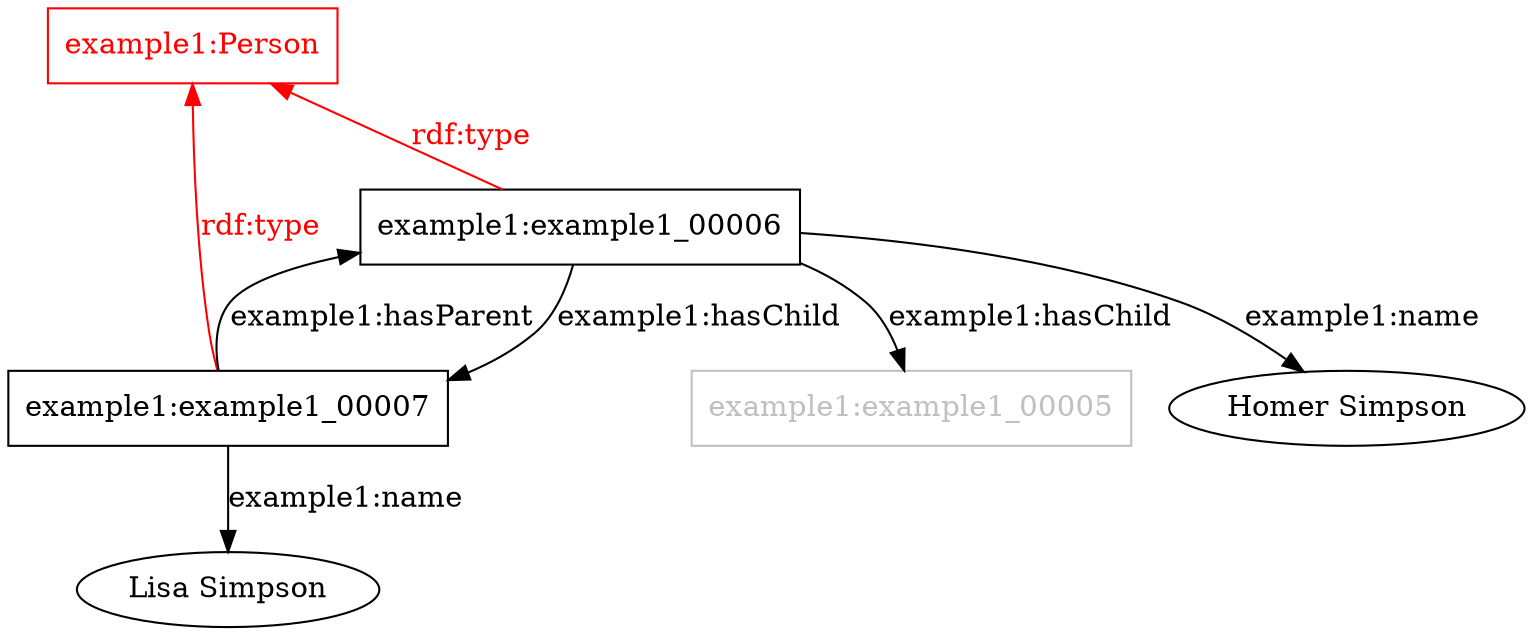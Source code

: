 digraph "example1" {

    graph [font="Arial"]

    "example1:Person" [shape=box, color="0.0,1.0,1.0", fontcolor="0.0,1.0,1.0"]

    "example1:example1_00007" [shape=box]
    "example1:Person" -> "example1:example1_00007" [dir=back, label="rdf:type", color="0.0,1.0,1.0", fontcolor="0.0,1.0,1.0"]
    "example1:example1_00006" -> "example1:example1_00007" [dir=back, label="example1:hasParent"]
    "example1:example1_00007" -> "Lisa Simpson" [label="example1:name"]

    "example1:example1_00005" [shape=box, color="gray", fontcolor="gray"]

    "example1:example1_00006" [shape=box]
    "example1:Person" -> "example1:example1_00006" [dir=back, label="rdf:type", color="0.0,1.0,1.0", fontcolor="0.0,1.0,1.0"]
    "example1:example1_00006" -> "Homer Simpson" [label="example1:name"]
    "example1:example1_00006" -> "example1:example1_00005" [label="example1:hasChild"]
    "example1:example1_00006" -> "example1:example1_00007" [label="example1:hasChild"]

}
